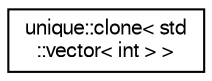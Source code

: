 digraph "Graphical Class Hierarchy"
{
  edge [fontname="FreeSans",fontsize="10",labelfontname="FreeSans",labelfontsize="10"];
  node [fontname="FreeSans",fontsize="10",shape=record];
  rankdir="LR";
  Node1 [label="unique::clone\< std\l::vector\< int \> \>",height=0.2,width=0.4,color="black", fillcolor="white", style="filled",URL="$structunique_1_1clone_3_01std_1_1vector_3_01int_01_4_01_4.html"];
}

